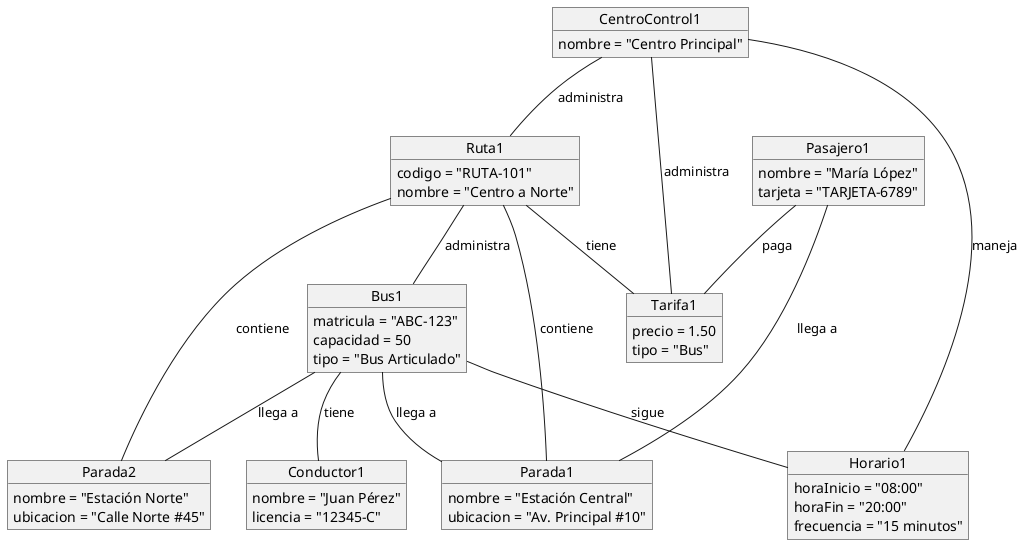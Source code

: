 @startuml diagramaDeObjetos

' Instancias de las clases más importantes
object CentroControl1 {
    nombre = "Centro Principal"
}

object Ruta1 {
    codigo = "RUTA-101"
    nombre = "Centro a Norte"
}

object Parada1 {
    nombre = "Estación Central"
    ubicacion = "Av. Principal #10"
}

object Parada2 {
    nombre = "Estación Norte"
    ubicacion = "Calle Norte #45"
}

object Bus1 {
    matricula = "ABC-123"
    capacidad = 50
    tipo = "Bus Articulado"
}

object Conductor1 {
    nombre = "Juan Pérez"
    licencia = "12345-C"
}

object Pasajero1 {
    nombre = "María López"
    tarjeta = "TARJETA-6789"
}

object Tarifa1 {
    precio = 1.50
    tipo = "Bus"
}

object Horario1 {
    horaInicio = "08:00"
    horaFin = "20:00"
    frecuencia = "15 minutos"
}

' Relaciones específicas del sistema
CentroControl1 -- Tarifa1 : "administra"
CentroControl1 -- Horario1 : "maneja"
CentroControl1 -- Ruta1 : "administra"

Ruta1 -- Parada1 : "contiene"
Ruta1 -- Parada2 : "contiene"
Ruta1 -- Bus1 : "administra"
Ruta1 -- Tarifa1 : "tiene"

Bus1 -- Conductor1 : "tiene"
Bus1 -- Horario1 : "sigue"
Bus1 -- Parada1 : "llega a"
Bus1 -- Parada2 : "llega a"

Pasajero1 -- Tarifa1 : "paga"
Pasajero1 -- Parada1 : "llega a"

@enduml
